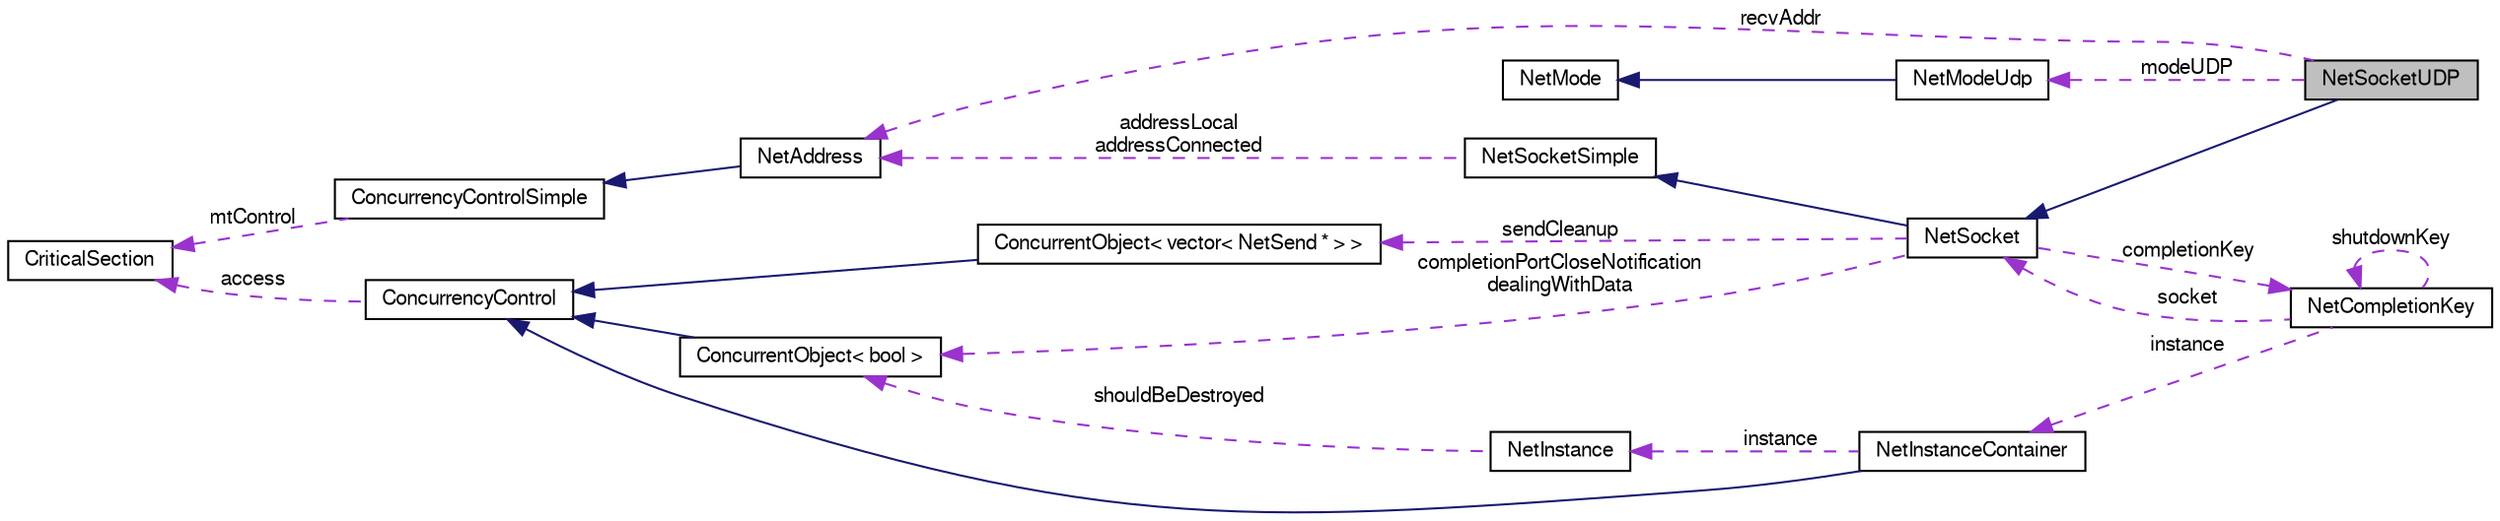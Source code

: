 digraph G
{
  edge [fontname="FreeSans",fontsize="10",labelfontname="FreeSans",labelfontsize="10"];
  node [fontname="FreeSans",fontsize="10",shape=record];
  rankdir=LR;
  Node1 [label="NetSocketUDP",height=0.2,width=0.4,color="black", fillcolor="grey75", style="filled" fontcolor="black"];
  Node2 -> Node1 [dir=back,color="midnightblue",fontsize="10",style="solid",fontname="FreeSans"];
  Node2 [label="NetSocket",height=0.2,width=0.4,color="black", fillcolor="white", style="filled",URL="$class_net_socket.html",tooltip="Socket class providing more advanced functionality common to all protocols."];
  Node3 -> Node2 [dir=back,color="midnightblue",fontsize="10",style="solid",fontname="FreeSans"];
  Node3 [label="NetSocketSimple",height=0.2,width=0.4,color="black", fillcolor="white", style="filled",URL="$class_net_socket_simple.html",tooltip="simple socket with basic functionality"];
  Node4 -> Node3 [dir=back,color="darkorchid3",fontsize="10",style="dashed",label="addressLocal\naddressConnected",fontname="FreeSans"];
  Node4 [label="NetAddress",height=0.2,width=0.4,color="black", fillcolor="white", style="filled",URL="$class_net_address.html",tooltip="Stores a single address with IP and port."];
  Node5 -> Node4 [dir=back,color="midnightblue",fontsize="10",style="solid",fontname="FreeSans"];
  Node5 [label="ConcurrencyControlSimple",height=0.2,width=0.4,color="black", fillcolor="white", style="filled",URL="$class_concurrency_control_simple.html",tooltip="simple version of ConcurrencyControl class which avoids the need for threadID parameters"];
  Node6 -> Node5 [dir=back,color="darkorchid3",fontsize="10",style="dashed",label="mtControl",fontname="FreeSans"];
  Node6 [label="CriticalSection",height=0.2,width=0.4,color="black", fillcolor="white", style="filled",URL="$class_critical_section.html",tooltip="Critical section class with Enter and Leave methods."];
  Node7 -> Node2 [dir=back,color="darkorchid3",fontsize="10",style="dashed",label="sendCleanup",fontname="FreeSans"];
  Node7 [label="ConcurrentObject\< vector\< NetSend * \> \>",height=0.2,width=0.4,color="black", fillcolor="white", style="filled",URL="$class_concurrent_object.html"];
  Node8 -> Node7 [dir=back,color="midnightblue",fontsize="10",style="solid",fontname="FreeSans"];
  Node8 [label="ConcurrencyControl",height=0.2,width=0.4,color="black", fillcolor="white", style="filled",URL="$class_concurrency_control.html",tooltip="Advanced concurrency control object."];
  Node6 -> Node8 [dir=back,color="darkorchid3",fontsize="10",style="dashed",label="access",fontname="FreeSans"];
  Node9 -> Node2 [dir=back,color="darkorchid3",fontsize="10",style="dashed",label="completionKey",fontname="FreeSans"];
  Node9 [label="NetCompletionKey",height=0.2,width=0.4,color="black", fillcolor="white", style="filled",URL="$class_net_completion_key.html",tooltip="Completion key used by the completion port to identify instances, sockets and other objects..."];
  Node10 -> Node9 [dir=back,color="darkorchid3",fontsize="10",style="dashed",label="instance",fontname="FreeSans"];
  Node10 [label="NetInstanceContainer",height=0.2,width=0.4,color="black", fillcolor="white", style="filled",URL="$class_net_instance_container.html",tooltip="Stores instances, allowing safe shutdown of instance."];
  Node8 -> Node10 [dir=back,color="midnightblue",fontsize="10",style="solid",fontname="FreeSans"];
  Node11 -> Node10 [dir=back,color="darkorchid3",fontsize="10",style="dashed",label="instance",fontname="FreeSans"];
  Node11 [label="NetInstance",height=0.2,width=0.4,color="black", fillcolor="white", style="filled",URL="$class_net_instance.html",tooltip="Core instance class responsible for the core structure of a networking instance."];
  Node12 -> Node11 [dir=back,color="darkorchid3",fontsize="10",style="dashed",label="shouldBeDestroyed",fontname="FreeSans"];
  Node12 [label="ConcurrentObject\< bool \>",height=0.2,width=0.4,color="black", fillcolor="white", style="filled",URL="$class_concurrent_object.html"];
  Node8 -> Node12 [dir=back,color="midnightblue",fontsize="10",style="solid",fontname="FreeSans"];
  Node2 -> Node9 [dir=back,color="darkorchid3",fontsize="10",style="dashed",label="socket",fontname="FreeSans"];
  Node9 -> Node9 [dir=back,color="darkorchid3",fontsize="10",style="dashed",label="shutdownKey",fontname="FreeSans"];
  Node12 -> Node2 [dir=back,color="darkorchid3",fontsize="10",style="dashed",label="completionPortCloseNotification\ndealingWithData",fontname="FreeSans"];
  Node4 -> Node1 [dir=back,color="darkorchid3",fontsize="10",style="dashed",label="recvAddr",fontname="FreeSans"];
  Node13 -> Node1 [dir=back,color="darkorchid3",fontsize="10",style="dashed",label="modeUDP",fontname="FreeSans"];
  Node13 [label="NetModeUdp",height=0.2,width=0.4,color="black", fillcolor="white", style="filled",URL="$class_net_mode_udp.html",tooltip="UDP protocol class, provides a base for extensions to the protocol by UDP mode classes."];
  Node14 -> Node13 [dir=back,color="midnightblue",fontsize="10",style="solid",fontname="FreeSans"];
  Node14 [label="NetMode",height=0.2,width=0.4,color="black", fillcolor="white", style="filled",URL="$class_net_mode.html",tooltip="Protocol interface inherited by protocol objects such as NetModeUdp and NetModeTcp."];
}
